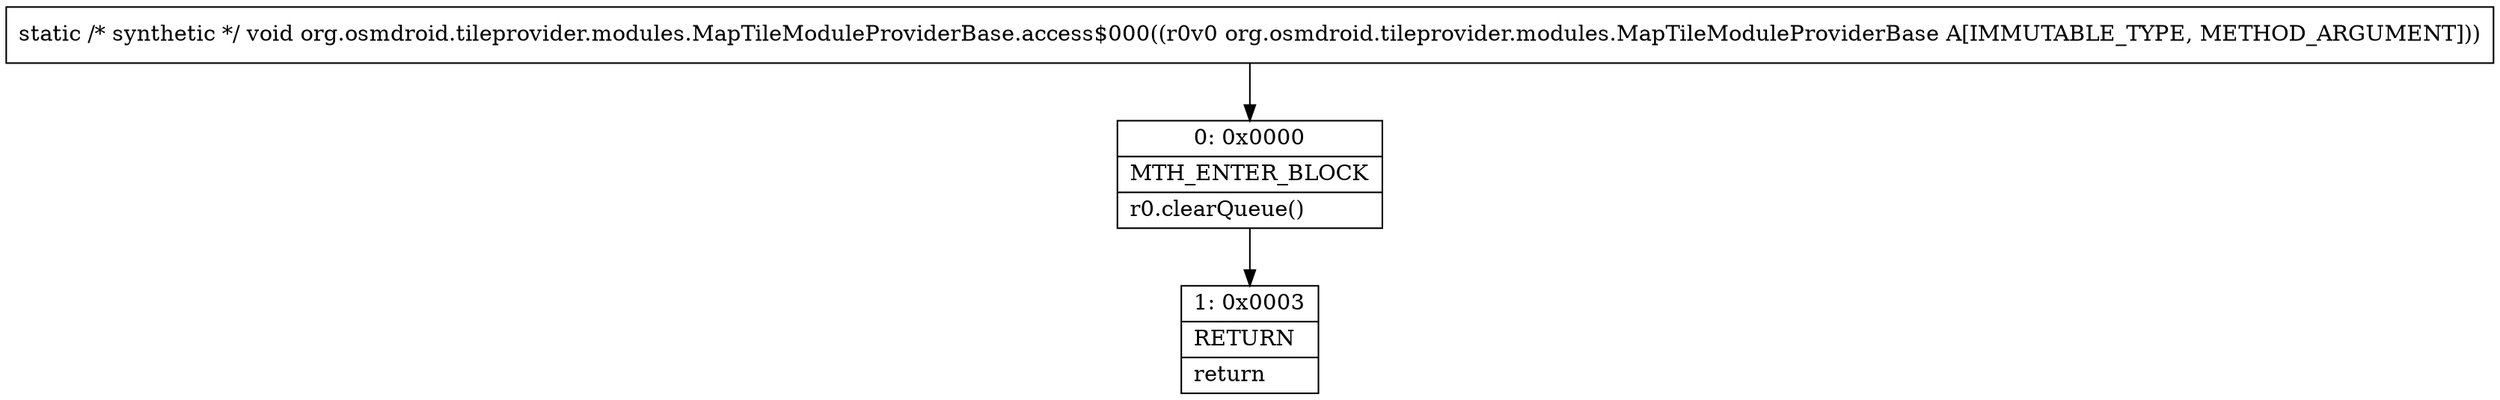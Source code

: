 digraph "CFG fororg.osmdroid.tileprovider.modules.MapTileModuleProviderBase.access$000(Lorg\/osmdroid\/tileprovider\/modules\/MapTileModuleProviderBase;)V" {
Node_0 [shape=record,label="{0\:\ 0x0000|MTH_ENTER_BLOCK\l|r0.clearQueue()\l}"];
Node_1 [shape=record,label="{1\:\ 0x0003|RETURN\l|return\l}"];
MethodNode[shape=record,label="{static \/* synthetic *\/ void org.osmdroid.tileprovider.modules.MapTileModuleProviderBase.access$000((r0v0 org.osmdroid.tileprovider.modules.MapTileModuleProviderBase A[IMMUTABLE_TYPE, METHOD_ARGUMENT])) }"];
MethodNode -> Node_0;
Node_0 -> Node_1;
}

